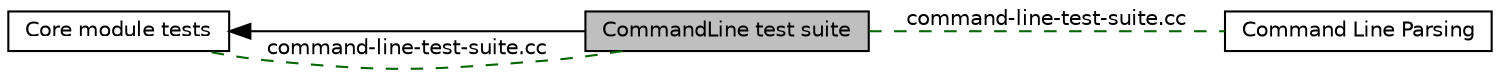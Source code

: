 digraph "CommandLine test suite"
{
  edge [fontname="Helvetica",fontsize="10",labelfontname="Helvetica",labelfontsize="10"];
  node [fontname="Helvetica",fontsize="10",shape=box];
  rankdir=LR;
  Node2 [label="Core module tests",height=0.2,width=0.4,color="black", fillcolor="white", style="filled",URL="$group__core-tests.html",tooltip="TestSuites for the Core module."];
  Node3 [label="Command Line Parsing",height=0.2,width=0.4,color="black", fillcolor="white", style="filled",URL="$group__commandline.html",tooltip="A uniform way to specify program documentation, allowed command line arguments and help strings,..."];
  Node1 [label="CommandLine test suite",height=0.2,width=0.4,color="black", fillcolor="grey75", style="filled", fontcolor="black",tooltip=" "];
  Node2->Node1 [shape=plaintext, dir="back", style="solid"];
  Node1->Node2 [shape=plaintext, label="command-line-test-suite.cc", color="darkgreen", dir="none", style="dashed"];
  Node1->Node3 [shape=plaintext, label="command-line-test-suite.cc", color="darkgreen", dir="none", style="dashed"];
}
